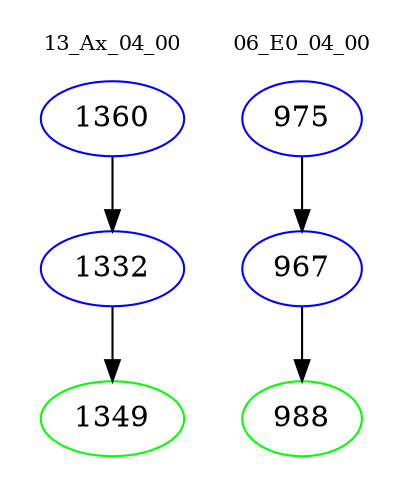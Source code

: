 digraph{
subgraph cluster_0 {
color = white
label = "13_Ax_04_00";
fontsize=10;
T0_1360 [label="1360", color="blue"]
T0_1360 -> T0_1332 [color="black"]
T0_1332 [label="1332", color="blue"]
T0_1332 -> T0_1349 [color="black"]
T0_1349 [label="1349", color="green"]
}
subgraph cluster_1 {
color = white
label = "06_E0_04_00";
fontsize=10;
T1_975 [label="975", color="blue"]
T1_975 -> T1_967 [color="black"]
T1_967 [label="967", color="blue"]
T1_967 -> T1_988 [color="black"]
T1_988 [label="988", color="green"]
}
}
